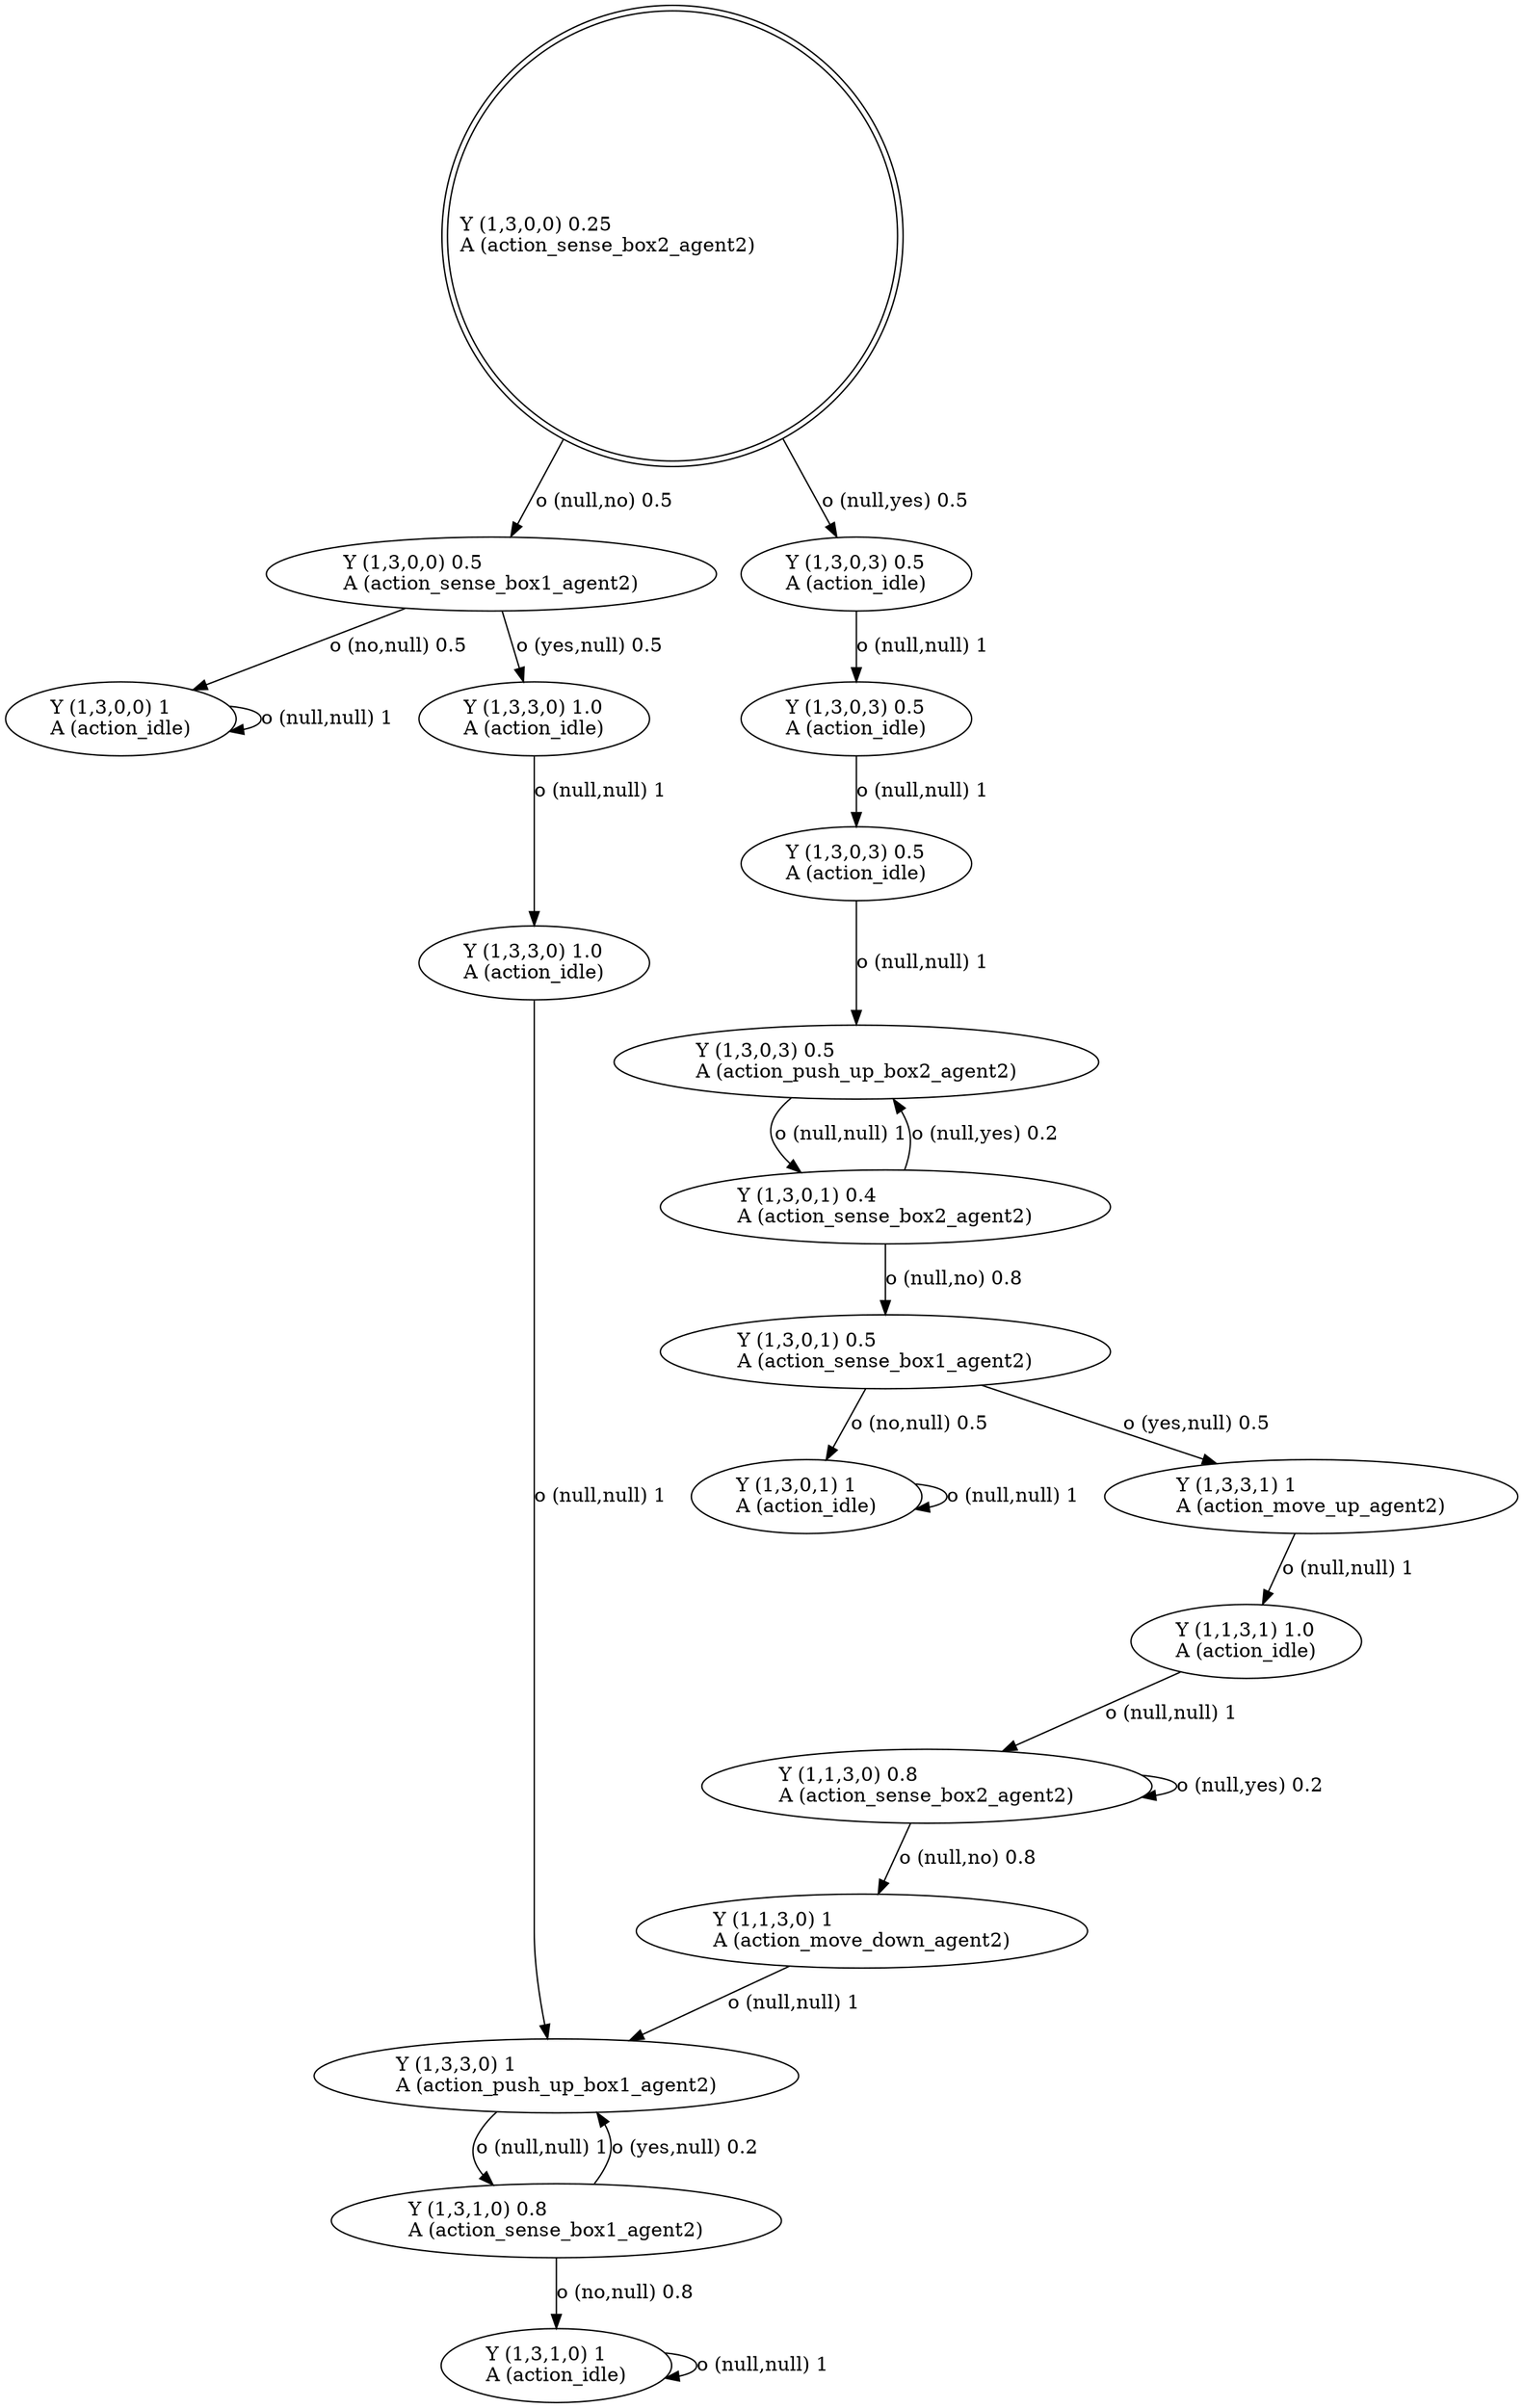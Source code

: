digraph "G" {
root [label="Y (1,3,0,0) 0.25\lA (action_sense_box2_agent2)\l", labeljust="l", shape=doublecircle];
x0row6 [label="Y (1,3,0,3) 0.5\lA (action_push_up_box2_agent2)\l"];
x0row7 [label="Y (1,3,0,0) 0.5\lA (action_sense_box1_agent2)\l"];
x0row30 [label="Y (1,3,0,1) 1\lA (action_idle)\l"];
x0row39 [label="Y (1,1,3,1) 1.0\lA (action_idle)\l"];
x0row44 [label="Y (1,1,3,0) 0.8\lA (action_sense_box2_agent2)\l"];
x0row49 [label="Y (1,1,3,0) 1\lA (action_move_down_agent2)\l"];
x0row53 [label="Y (1,3,3,0) 1\lA (action_push_up_box1_agent2)\l"];
x0row57 [label="Y (1,3,1,0) 0.8\lA (action_sense_box1_agent2)\l"];
x0row60 [label="Y (1,3,1,0) 1\lA (action_idle)\l"];
x0row77 [label="Y (1,3,0,0) 1\lA (action_idle)\l"];
x0row17 [label="Y (1,3,0,1) 0.4\lA (action_sense_box2_agent2)\l"];
x0row29 [label="Y (1,3,3,1) 1\lA (action_move_up_agent2)\l"];
x0row25 [label="Y (1,3,0,1) 0.5\lA (action_sense_box1_agent2)\l"];
x0row6_noop_0 [label="Y (1,3,0,3) 0.5\lA (action_idle)\l"];
x0row6_noop_1 [label="Y (1,3,0,3) 0.5\lA (action_idle)\l"];
x0row6_noop_2 [label="Y (1,3,0,3) 0.5\lA (action_idle)\l"];
x0row53_noop_0 [label="Y (1,3,3,0) 1.0\lA (action_idle)\l"];
x0row53_noop_1 [label="Y (1,3,3,0) 1.0\lA (action_idle)\l"];
root -> x0row7  [key=0, label="o (null,no) 0.5\l"];
root -> x0row6_noop_0  [key=0, label="o (null,yes) 0.5\l"];
x0row6 -> x0row17  [key=0, label="o (null,null) 1\l"];
x0row7 -> x0row77  [key=0, label="o (no,null) 0.5\l"];
x0row7 -> x0row53_noop_0  [key=0, label="o (yes,null) 0.5\l"];
x0row30 -> x0row30  [key=0, label="o (null,null) 1\l"];
x0row39 -> x0row44  [key=0, label="o (null,null) 1\l"];
x0row44 -> x0row49  [key=0, label="o (null,no) 0.8\l"];
x0row44 -> x0row44  [key=0, label="o (null,yes) 0.2\l"];
x0row49 -> x0row53  [key=0, label="o (null,null) 1\l"];
x0row53 -> x0row57  [key=0, label="o (null,null) 1\l"];
x0row57 -> x0row53  [key=0, label="o (yes,null) 0.2\l"];
x0row57 -> x0row60  [key=0, label="o (no,null) 0.8\l"];
x0row60 -> x0row60  [key=0, label="o (null,null) 1\l"];
x0row77 -> x0row77  [key=0, label="o (null,null) 1\l"];
x0row17 -> x0row6  [key=0, label="o (null,yes) 0.2\l"];
x0row17 -> x0row25  [key=0, label="o (null,no) 0.8\l"];
x0row29 -> x0row39  [key=0, label="o (null,null) 1\l"];
x0row25 -> x0row29  [key=0, label="o (yes,null) 0.5\l"];
x0row25 -> x0row30  [key=0, label="o (no,null) 0.5\l"];
x0row6_noop_0 -> x0row6_noop_1  [key=0, label="o (null,null) 1\l"];
x0row6_noop_1 -> x0row6_noop_2  [key=0, label="o (null,null) 1\l"];
x0row6_noop_2 -> x0row6  [key=0, label="o (null,null) 1\l"];
x0row53_noop_0 -> x0row53_noop_1  [key=0, label="o (null,null) 1\l"];
x0row53_noop_1 -> x0row53  [key=0, label="o (null,null) 1\l"];
}
